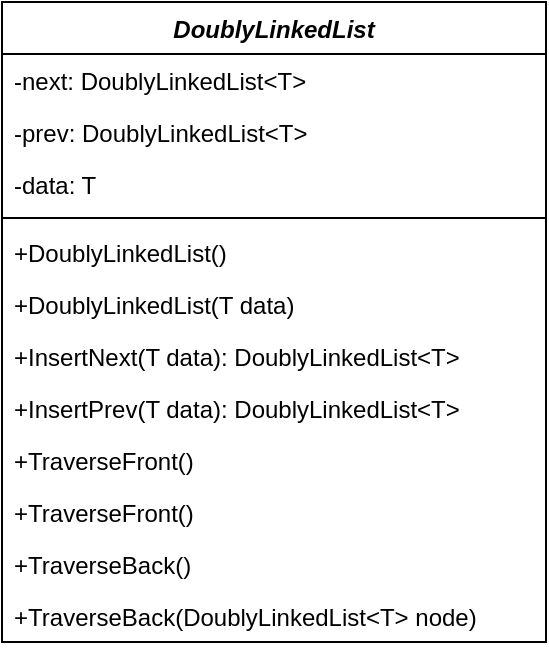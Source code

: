 <mxfile version="14.6.1" type="device" pages="5"><diagram id="C5RBs43oDa-KdzZeNtuy" name="Page-1"><mxGraphModel dx="1422" dy="794" grid="1" gridSize="10" guides="1" tooltips="1" connect="1" arrows="1" fold="1" page="1" pageScale="1" pageWidth="827" pageHeight="1169" math="0" shadow="0"><root><mxCell id="WIyWlLk6GJQsqaUBKTNV-0"/><mxCell id="WIyWlLk6GJQsqaUBKTNV-1" parent="WIyWlLk6GJQsqaUBKTNV-0"/><mxCell id="zkfFHV4jXpPFQw0GAbJ--17" value="DoublyLinkedList" style="swimlane;fontStyle=3;align=center;verticalAlign=top;childLayout=stackLayout;horizontal=1;startSize=26;horizontalStack=0;resizeParent=1;resizeLast=0;collapsible=1;marginBottom=0;rounded=0;shadow=0;strokeWidth=1;" parent="WIyWlLk6GJQsqaUBKTNV-1" vertex="1"><mxGeometry x="250" y="80" width="272" height="320" as="geometry"><mxRectangle x="550" y="140" width="160" height="26" as="alternateBounds"/></mxGeometry></mxCell><mxCell id="zkfFHV4jXpPFQw0GAbJ--18" value="-next: DoublyLinkedList&lt;T&gt;" style="text;align=left;verticalAlign=top;spacingLeft=4;spacingRight=4;overflow=hidden;rotatable=0;points=[[0,0.5],[1,0.5]];portConstraint=eastwest;" parent="zkfFHV4jXpPFQw0GAbJ--17" vertex="1"><mxGeometry y="26" width="272" height="26" as="geometry"/></mxCell><mxCell id="zkfFHV4jXpPFQw0GAbJ--19" value="-prev: DoublyLinkedList&lt;T&gt;" style="text;align=left;verticalAlign=top;spacingLeft=4;spacingRight=4;overflow=hidden;rotatable=0;points=[[0,0.5],[1,0.5]];portConstraint=eastwest;rounded=0;shadow=0;html=0;" parent="zkfFHV4jXpPFQw0GAbJ--17" vertex="1"><mxGeometry y="52" width="272" height="26" as="geometry"/></mxCell><mxCell id="Rw1fSTuKcP7OgVPDrb9R-0" value="-data: T" style="text;align=left;verticalAlign=top;spacingLeft=4;spacingRight=4;overflow=hidden;rotatable=0;points=[[0,0.5],[1,0.5]];portConstraint=eastwest;rounded=0;shadow=0;html=0;" vertex="1" parent="zkfFHV4jXpPFQw0GAbJ--17"><mxGeometry y="78" width="272" height="26" as="geometry"/></mxCell><mxCell id="zkfFHV4jXpPFQw0GAbJ--23" value="" style="line;html=1;strokeWidth=1;align=left;verticalAlign=middle;spacingTop=-1;spacingLeft=3;spacingRight=3;rotatable=0;labelPosition=right;points=[];portConstraint=eastwest;" parent="zkfFHV4jXpPFQw0GAbJ--17" vertex="1"><mxGeometry y="104" width="272" height="8" as="geometry"/></mxCell><mxCell id="zkfFHV4jXpPFQw0GAbJ--24" value="+DoublyLinkedList()" style="text;align=left;verticalAlign=top;spacingLeft=4;spacingRight=4;overflow=hidden;rotatable=0;points=[[0,0.5],[1,0.5]];portConstraint=eastwest;" parent="zkfFHV4jXpPFQw0GAbJ--17" vertex="1"><mxGeometry y="112" width="272" height="26" as="geometry"/></mxCell><mxCell id="NX4-FCO1o1dkoky6T3Iu-0" value="+DoublyLinkedList(T data)" style="text;align=left;verticalAlign=top;spacingLeft=4;spacingRight=4;overflow=hidden;rotatable=0;points=[[0,0.5],[1,0.5]];portConstraint=eastwest;" vertex="1" parent="zkfFHV4jXpPFQw0GAbJ--17"><mxGeometry y="138" width="272" height="26" as="geometry"/></mxCell><mxCell id="NX4-FCO1o1dkoky6T3Iu-1" value="+InsertNext(T data): DoublyLinkedList&lt;T&gt;" style="text;align=left;verticalAlign=top;spacingLeft=4;spacingRight=4;overflow=hidden;rotatable=0;points=[[0,0.5],[1,0.5]];portConstraint=eastwest;" vertex="1" parent="zkfFHV4jXpPFQw0GAbJ--17"><mxGeometry y="164" width="272" height="26" as="geometry"/></mxCell><mxCell id="zkfFHV4jXpPFQw0GAbJ--25" value="+InsertPrev(T data): DoublyLinkedList&lt;T&gt;" style="text;align=left;verticalAlign=top;spacingLeft=4;spacingRight=4;overflow=hidden;rotatable=0;points=[[0,0.5],[1,0.5]];portConstraint=eastwest;" parent="zkfFHV4jXpPFQw0GAbJ--17" vertex="1"><mxGeometry y="190" width="272" height="26" as="geometry"/></mxCell><mxCell id="Qy3ph3_mIS6klmLE69Em-1" value="+TraverseFront()" style="text;align=left;verticalAlign=top;spacingLeft=4;spacingRight=4;overflow=hidden;rotatable=0;points=[[0,0.5],[1,0.5]];portConstraint=eastwest;" vertex="1" parent="zkfFHV4jXpPFQw0GAbJ--17"><mxGeometry y="216" width="272" height="26" as="geometry"/></mxCell><mxCell id="Qy3ph3_mIS6klmLE69Em-3" value="+TraverseFront()" style="text;align=left;verticalAlign=top;spacingLeft=4;spacingRight=4;overflow=hidden;rotatable=0;points=[[0,0.5],[1,0.5]];portConstraint=eastwest;" vertex="1" parent="zkfFHV4jXpPFQw0GAbJ--17"><mxGeometry y="242" width="272" height="26" as="geometry"/></mxCell><mxCell id="Qy3ph3_mIS6klmLE69Em-2" value="+TraverseBack()" style="text;align=left;verticalAlign=top;spacingLeft=4;spacingRight=4;overflow=hidden;rotatable=0;points=[[0,0.5],[1,0.5]];portConstraint=eastwest;" vertex="1" parent="zkfFHV4jXpPFQw0GAbJ--17"><mxGeometry y="268" width="272" height="26" as="geometry"/></mxCell><mxCell id="Qy3ph3_mIS6klmLE69Em-4" value="+TraverseBack(DoublyLinkedList&lt;T&gt; node)" style="text;align=left;verticalAlign=top;spacingLeft=4;spacingRight=4;overflow=hidden;rotatable=0;points=[[0,0.5],[1,0.5]];portConstraint=eastwest;" vertex="1" parent="zkfFHV4jXpPFQw0GAbJ--17"><mxGeometry y="294" width="272" height="26" as="geometry"/></mxCell></root></mxGraphModel></diagram><diagram id="BpT23EzSNau0TZL2KJDR" name="Page-2"><mxGraphModel dx="1422" dy="737" grid="1" gridSize="10" guides="1" tooltips="1" connect="1" arrows="1" fold="1" page="1" pageScale="1" pageWidth="827" pageHeight="1169" math="0" shadow="0"><root><mxCell id="bysrVCFCCtJpqxH6TOij-0"/><mxCell id="bysrVCFCCtJpqxH6TOij-1" parent="bysrVCFCCtJpqxH6TOij-0"/><mxCell id="cnlj7fcKEC8suzvSYoLM-0" value="node" style="shape=table;html=1;whiteSpace=wrap;startSize=20;container=1;collapsible=0;childLayout=tableLayout;fillColor=#ffe6cc;strokeColor=#d79b00;" vertex="1" parent="bysrVCFCCtJpqxH6TOij-1"><mxGeometry x="62" y="230" width="180" height="110" as="geometry"/></mxCell><mxCell id="cnlj7fcKEC8suzvSYoLM-1" value="" style="shape=partialRectangle;html=1;whiteSpace=wrap;collapsible=0;dropTarget=0;pointerEvents=0;fillColor=none;top=0;left=0;bottom=0;right=0;points=[[0,0.5],[1,0.5]];portConstraint=eastwest;" vertex="1" parent="cnlj7fcKEC8suzvSYoLM-0"><mxGeometry y="20" width="180" height="30" as="geometry"/></mxCell><mxCell id="cnlj7fcKEC8suzvSYoLM-2" value="data" style="shape=partialRectangle;html=1;whiteSpace=wrap;connectable=0;overflow=hidden;fillColor=none;top=0;left=0;bottom=0;right=0;" vertex="1" parent="cnlj7fcKEC8suzvSYoLM-1"><mxGeometry width="50" height="30" as="geometry"/></mxCell><mxCell id="cnlj7fcKEC8suzvSYoLM-3" value="data" style="shape=partialRectangle;html=1;whiteSpace=wrap;connectable=0;overflow=hidden;fillColor=none;top=0;left=0;bottom=0;right=0;" vertex="1" parent="cnlj7fcKEC8suzvSYoLM-1"><mxGeometry x="50" width="130" height="30" as="geometry"/></mxCell><mxCell id="cnlj7fcKEC8suzvSYoLM-4" value="" style="shape=partialRectangle;html=1;whiteSpace=wrap;collapsible=0;dropTarget=0;pointerEvents=0;fillColor=none;top=0;left=0;bottom=0;right=0;points=[[0,0.5],[1,0.5]];portConstraint=eastwest;" vertex="1" parent="cnlj7fcKEC8suzvSYoLM-0"><mxGeometry y="50" width="180" height="30" as="geometry"/></mxCell><mxCell id="cnlj7fcKEC8suzvSYoLM-5" value="next" style="shape=partialRectangle;html=1;whiteSpace=wrap;connectable=0;overflow=hidden;fillColor=none;top=0;left=0;bottom=0;right=0;" vertex="1" parent="cnlj7fcKEC8suzvSYoLM-4"><mxGeometry width="50" height="30" as="geometry"/></mxCell><mxCell id="cnlj7fcKEC8suzvSYoLM-6" value="null" style="shape=partialRectangle;html=1;whiteSpace=wrap;connectable=0;overflow=hidden;fillColor=none;top=0;left=0;bottom=0;right=0;" vertex="1" parent="cnlj7fcKEC8suzvSYoLM-4"><mxGeometry x="50" width="130" height="30" as="geometry"/></mxCell><mxCell id="cnlj7fcKEC8suzvSYoLM-7" value="" style="shape=partialRectangle;html=1;whiteSpace=wrap;collapsible=0;dropTarget=0;pointerEvents=0;fillColor=none;top=0;left=0;bottom=0;right=0;points=[[0,0.5],[1,0.5]];portConstraint=eastwest;" vertex="1" parent="cnlj7fcKEC8suzvSYoLM-0"><mxGeometry y="80" width="180" height="30" as="geometry"/></mxCell><mxCell id="cnlj7fcKEC8suzvSYoLM-8" value="prev" style="shape=partialRectangle;html=1;whiteSpace=wrap;connectable=0;overflow=hidden;fillColor=none;top=0;left=0;bottom=0;right=0;" vertex="1" parent="cnlj7fcKEC8suzvSYoLM-7"><mxGeometry width="50" height="30" as="geometry"/></mxCell><mxCell id="cnlj7fcKEC8suzvSYoLM-9" value="this" style="shape=partialRectangle;html=1;whiteSpace=wrap;connectable=0;overflow=hidden;fillColor=none;top=0;left=0;bottom=0;right=0;" vertex="1" parent="cnlj7fcKEC8suzvSYoLM-7"><mxGeometry x="50" width="130" height="30" as="geometry"/></mxCell><mxCell id="cnlj7fcKEC8suzvSYoLM-10" value="this" style="shape=table;html=1;whiteSpace=wrap;startSize=20;container=1;collapsible=0;childLayout=tableLayout;" vertex="1" parent="bysrVCFCCtJpqxH6TOij-1"><mxGeometry x="62" y="40" width="180" height="110" as="geometry"/></mxCell><mxCell id="cnlj7fcKEC8suzvSYoLM-11" value="" style="shape=partialRectangle;html=1;whiteSpace=wrap;collapsible=0;dropTarget=0;pointerEvents=0;fillColor=none;top=0;left=0;bottom=0;right=0;points=[[0,0.5],[1,0.5]];portConstraint=eastwest;" vertex="1" parent="cnlj7fcKEC8suzvSYoLM-10"><mxGeometry y="20" width="180" height="30" as="geometry"/></mxCell><mxCell id="cnlj7fcKEC8suzvSYoLM-12" value="data" style="shape=partialRectangle;html=1;whiteSpace=wrap;connectable=0;overflow=hidden;fillColor=none;top=0;left=0;bottom=0;right=0;" vertex="1" parent="cnlj7fcKEC8suzvSYoLM-11"><mxGeometry width="50" height="30" as="geometry"/></mxCell><mxCell id="cnlj7fcKEC8suzvSYoLM-13" value="default" style="shape=partialRectangle;html=1;whiteSpace=wrap;connectable=0;overflow=hidden;fillColor=none;top=0;left=0;bottom=0;right=0;" vertex="1" parent="cnlj7fcKEC8suzvSYoLM-11"><mxGeometry x="50" width="130" height="30" as="geometry"/></mxCell><mxCell id="cnlj7fcKEC8suzvSYoLM-14" value="" style="shape=partialRectangle;html=1;whiteSpace=wrap;collapsible=0;dropTarget=0;pointerEvents=0;fillColor=none;top=0;left=0;bottom=0;right=0;points=[[0,0.5],[1,0.5]];portConstraint=eastwest;" vertex="1" parent="cnlj7fcKEC8suzvSYoLM-10"><mxGeometry y="50" width="180" height="30" as="geometry"/></mxCell><mxCell id="cnlj7fcKEC8suzvSYoLM-15" value="next" style="shape=partialRectangle;html=1;whiteSpace=wrap;connectable=0;overflow=hidden;fillColor=none;top=0;left=0;bottom=0;right=0;" vertex="1" parent="cnlj7fcKEC8suzvSYoLM-14"><mxGeometry width="50" height="30" as="geometry"/></mxCell><mxCell id="cnlj7fcKEC8suzvSYoLM-16" value="node" style="shape=partialRectangle;html=1;whiteSpace=wrap;connectable=0;overflow=hidden;fillColor=none;top=0;left=0;bottom=0;right=0;" vertex="1" parent="cnlj7fcKEC8suzvSYoLM-14"><mxGeometry x="50" width="130" height="30" as="geometry"/></mxCell><mxCell id="cnlj7fcKEC8suzvSYoLM-17" value="" style="shape=partialRectangle;html=1;whiteSpace=wrap;collapsible=0;dropTarget=0;pointerEvents=0;fillColor=none;top=0;left=0;bottom=0;right=0;points=[[0,0.5],[1,0.5]];portConstraint=eastwest;" vertex="1" parent="cnlj7fcKEC8suzvSYoLM-10"><mxGeometry y="80" width="180" height="30" as="geometry"/></mxCell><mxCell id="cnlj7fcKEC8suzvSYoLM-18" value="prev" style="shape=partialRectangle;html=1;whiteSpace=wrap;connectable=0;overflow=hidden;fillColor=none;top=0;left=0;bottom=0;right=0;" vertex="1" parent="cnlj7fcKEC8suzvSYoLM-17"><mxGeometry width="50" height="30" as="geometry"/></mxCell><mxCell id="cnlj7fcKEC8suzvSYoLM-19" value="null" style="shape=partialRectangle;html=1;whiteSpace=wrap;connectable=0;overflow=hidden;fillColor=none;top=0;left=0;bottom=0;right=0;" vertex="1" parent="cnlj7fcKEC8suzvSYoLM-17"><mxGeometry x="50" width="130" height="30" as="geometry"/></mxCell><mxCell id="cnlj7fcKEC8suzvSYoLM-31" style="edgeStyle=orthogonalEdgeStyle;rounded=0;orthogonalLoop=1;jettySize=auto;html=1;entryX=1;entryY=0.073;entryDx=0;entryDy=0;entryPerimeter=0;" edge="1" parent="bysrVCFCCtJpqxH6TOij-1" source="cnlj7fcKEC8suzvSYoLM-7" target="cnlj7fcKEC8suzvSYoLM-10"><mxGeometry relative="1" as="geometry"><Array as="points"><mxPoint x="262" y="325"/><mxPoint x="262" y="48"/></Array></mxGeometry></mxCell><mxCell id="cnlj7fcKEC8suzvSYoLM-32" style="edgeStyle=orthogonalEdgeStyle;rounded=0;orthogonalLoop=1;jettySize=auto;html=1;entryX=0;entryY=0;entryDx=0;entryDy=0;" edge="1" parent="bysrVCFCCtJpqxH6TOij-1" source="cnlj7fcKEC8suzvSYoLM-14" target="cnlj7fcKEC8suzvSYoLM-0"><mxGeometry relative="1" as="geometry"><Array as="points"><mxPoint x="42" y="105"/><mxPoint x="42" y="230"/></Array></mxGeometry></mxCell><mxCell id="cnlj7fcKEC8suzvSYoLM-33" value="&lt;font style=&quot;font-size: 18px&quot;&gt;IF this.next is null&lt;/font&gt;" style="text;html=1;strokeColor=none;fillColor=none;align=center;verticalAlign=middle;whiteSpace=wrap;rounded=0;fontStyle=1" vertex="1" parent="bysrVCFCCtJpqxH6TOij-1"><mxGeometry x="67" y="10" width="170" height="20" as="geometry"/></mxCell><mxCell id="cnlj7fcKEC8suzvSYoLM-34" value="temp" style="shape=table;html=1;whiteSpace=wrap;startSize=20;container=1;collapsible=0;childLayout=tableLayout;" vertex="1" parent="bysrVCFCCtJpqxH6TOij-1"><mxGeometry x="420" y="360" width="180" height="110" as="geometry"/></mxCell><mxCell id="cnlj7fcKEC8suzvSYoLM-35" value="" style="shape=partialRectangle;html=1;whiteSpace=wrap;collapsible=0;dropTarget=0;pointerEvents=0;fillColor=none;top=0;left=0;bottom=0;right=0;points=[[0,0.5],[1,0.5]];portConstraint=eastwest;" vertex="1" parent="cnlj7fcKEC8suzvSYoLM-34"><mxGeometry y="20" width="180" height="30" as="geometry"/></mxCell><mxCell id="cnlj7fcKEC8suzvSYoLM-36" value="data" style="shape=partialRectangle;html=1;whiteSpace=wrap;connectable=0;overflow=hidden;fillColor=none;top=0;left=0;bottom=0;right=0;" vertex="1" parent="cnlj7fcKEC8suzvSYoLM-35"><mxGeometry width="50" height="30" as="geometry"/></mxCell><mxCell id="cnlj7fcKEC8suzvSYoLM-37" value="default" style="shape=partialRectangle;html=1;whiteSpace=wrap;connectable=0;overflow=hidden;fillColor=none;top=0;left=0;bottom=0;right=0;" vertex="1" parent="cnlj7fcKEC8suzvSYoLM-35"><mxGeometry x="50" width="130" height="30" as="geometry"/></mxCell><mxCell id="cnlj7fcKEC8suzvSYoLM-38" value="" style="shape=partialRectangle;html=1;whiteSpace=wrap;collapsible=0;dropTarget=0;pointerEvents=0;fillColor=none;top=0;left=0;bottom=0;right=0;points=[[0,0.5],[1,0.5]];portConstraint=eastwest;" vertex="1" parent="cnlj7fcKEC8suzvSYoLM-34"><mxGeometry y="50" width="180" height="30" as="geometry"/></mxCell><mxCell id="cnlj7fcKEC8suzvSYoLM-39" value="next" style="shape=partialRectangle;html=1;whiteSpace=wrap;connectable=0;overflow=hidden;fillColor=none;top=0;left=0;bottom=0;right=0;" vertex="1" parent="cnlj7fcKEC8suzvSYoLM-38"><mxGeometry width="50" height="30" as="geometry"/></mxCell><mxCell id="cnlj7fcKEC8suzvSYoLM-40" value="null" style="shape=partialRectangle;html=1;whiteSpace=wrap;connectable=0;overflow=hidden;fillColor=none;top=0;left=0;bottom=0;right=0;" vertex="1" parent="cnlj7fcKEC8suzvSYoLM-38"><mxGeometry x="50" width="130" height="30" as="geometry"/></mxCell><mxCell id="cnlj7fcKEC8suzvSYoLM-41" value="" style="shape=partialRectangle;html=1;whiteSpace=wrap;collapsible=0;dropTarget=0;pointerEvents=0;fillColor=none;top=0;left=0;bottom=0;right=0;points=[[0,0.5],[1,0.5]];portConstraint=eastwest;" vertex="1" parent="cnlj7fcKEC8suzvSYoLM-34"><mxGeometry y="80" width="180" height="30" as="geometry"/></mxCell><mxCell id="cnlj7fcKEC8suzvSYoLM-42" value="prev" style="shape=partialRectangle;html=1;whiteSpace=wrap;connectable=0;overflow=hidden;fillColor=none;top=0;left=0;bottom=0;right=0;" vertex="1" parent="cnlj7fcKEC8suzvSYoLM-41"><mxGeometry width="50" height="30" as="geometry"/></mxCell><mxCell id="cnlj7fcKEC8suzvSYoLM-43" value="node" style="shape=partialRectangle;html=1;whiteSpace=wrap;connectable=0;overflow=hidden;fillColor=none;top=0;left=0;bottom=0;right=0;" vertex="1" parent="cnlj7fcKEC8suzvSYoLM-41"><mxGeometry x="50" width="130" height="30" as="geometry"/></mxCell><mxCell id="cnlj7fcKEC8suzvSYoLM-75" style="edgeStyle=orthogonalEdgeStyle;rounded=0;orthogonalLoop=1;jettySize=auto;html=1;entryX=0;entryY=0;entryDx=0;entryDy=0;" edge="1" parent="bysrVCFCCtJpqxH6TOij-1" source="cnlj7fcKEC8suzvSYoLM-45" target="cnlj7fcKEC8suzvSYoLM-60"><mxGeometry relative="1" as="geometry"><Array as="points"><mxPoint x="400" y="110"/><mxPoint x="400" y="200"/></Array></mxGeometry></mxCell><mxCell id="cnlj7fcKEC8suzvSYoLM-45" value="this" style="shape=table;html=1;whiteSpace=wrap;startSize=20;container=1;collapsible=0;childLayout=tableLayout;" vertex="1" parent="bysrVCFCCtJpqxH6TOij-1"><mxGeometry x="420" y="40" width="180" height="110" as="geometry"/></mxCell><mxCell id="cnlj7fcKEC8suzvSYoLM-46" value="" style="shape=partialRectangle;html=1;whiteSpace=wrap;collapsible=0;dropTarget=0;pointerEvents=0;fillColor=none;top=0;left=0;bottom=0;right=0;points=[[0,0.5],[1,0.5]];portConstraint=eastwest;" vertex="1" parent="cnlj7fcKEC8suzvSYoLM-45"><mxGeometry y="20" width="180" height="30" as="geometry"/></mxCell><mxCell id="cnlj7fcKEC8suzvSYoLM-47" value="data" style="shape=partialRectangle;html=1;whiteSpace=wrap;connectable=0;overflow=hidden;fillColor=none;top=0;left=0;bottom=0;right=0;" vertex="1" parent="cnlj7fcKEC8suzvSYoLM-46"><mxGeometry width="50" height="30" as="geometry"/></mxCell><mxCell id="cnlj7fcKEC8suzvSYoLM-48" value="default" style="shape=partialRectangle;html=1;whiteSpace=wrap;connectable=0;overflow=hidden;fillColor=none;top=0;left=0;bottom=0;right=0;" vertex="1" parent="cnlj7fcKEC8suzvSYoLM-46"><mxGeometry x="50" width="130" height="30" as="geometry"/></mxCell><mxCell id="cnlj7fcKEC8suzvSYoLM-49" value="" style="shape=partialRectangle;html=1;whiteSpace=wrap;collapsible=0;dropTarget=0;pointerEvents=0;fillColor=none;top=0;left=0;bottom=0;right=0;points=[[0,0.5],[1,0.5]];portConstraint=eastwest;" vertex="1" parent="cnlj7fcKEC8suzvSYoLM-45"><mxGeometry y="50" width="180" height="30" as="geometry"/></mxCell><mxCell id="cnlj7fcKEC8suzvSYoLM-50" value="next" style="shape=partialRectangle;html=1;whiteSpace=wrap;connectable=0;overflow=hidden;fillColor=none;top=0;left=0;bottom=0;right=0;" vertex="1" parent="cnlj7fcKEC8suzvSYoLM-49"><mxGeometry width="50" height="30" as="geometry"/></mxCell><mxCell id="cnlj7fcKEC8suzvSYoLM-51" value="node" style="shape=partialRectangle;html=1;whiteSpace=wrap;connectable=0;overflow=hidden;fillColor=none;top=0;left=0;bottom=0;right=0;" vertex="1" parent="cnlj7fcKEC8suzvSYoLM-49"><mxGeometry x="50" width="130" height="30" as="geometry"/></mxCell><mxCell id="cnlj7fcKEC8suzvSYoLM-52" value="" style="shape=partialRectangle;html=1;whiteSpace=wrap;collapsible=0;dropTarget=0;pointerEvents=0;fillColor=none;top=0;left=0;bottom=0;right=0;points=[[0,0.5],[1,0.5]];portConstraint=eastwest;" vertex="1" parent="cnlj7fcKEC8suzvSYoLM-45"><mxGeometry y="80" width="180" height="30" as="geometry"/></mxCell><mxCell id="cnlj7fcKEC8suzvSYoLM-53" value="prev" style="shape=partialRectangle;html=1;whiteSpace=wrap;connectable=0;overflow=hidden;fillColor=none;top=0;left=0;bottom=0;right=0;" vertex="1" parent="cnlj7fcKEC8suzvSYoLM-52"><mxGeometry width="50" height="30" as="geometry"/></mxCell><mxCell id="cnlj7fcKEC8suzvSYoLM-54" value="null" style="shape=partialRectangle;html=1;whiteSpace=wrap;connectable=0;overflow=hidden;fillColor=none;top=0;left=0;bottom=0;right=0;" vertex="1" parent="cnlj7fcKEC8suzvSYoLM-52"><mxGeometry x="50" width="130" height="30" as="geometry"/></mxCell><mxCell id="cnlj7fcKEC8suzvSYoLM-59" value="&lt;font style=&quot;font-size: 18px&quot;&gt;Else&lt;/font&gt;" style="text;html=1;strokeColor=none;fillColor=none;align=center;verticalAlign=middle;whiteSpace=wrap;rounded=0;fontStyle=1" vertex="1" parent="bysrVCFCCtJpqxH6TOij-1"><mxGeometry x="425" y="10" width="170" height="20" as="geometry"/></mxCell><mxCell id="cnlj7fcKEC8suzvSYoLM-60" value="node" style="shape=table;html=1;whiteSpace=wrap;startSize=20;container=1;collapsible=0;childLayout=tableLayout;labelBackgroundColor=#ffffff;fillColor=#ffe6cc;strokeColor=#d79b00;" vertex="1" parent="bysrVCFCCtJpqxH6TOij-1"><mxGeometry x="420" y="200" width="180" height="110" as="geometry"/></mxCell><mxCell id="cnlj7fcKEC8suzvSYoLM-61" value="" style="shape=partialRectangle;html=1;whiteSpace=wrap;collapsible=0;dropTarget=0;pointerEvents=0;fillColor=none;top=0;left=0;bottom=0;right=0;points=[[0,0.5],[1,0.5]];portConstraint=eastwest;" vertex="1" parent="cnlj7fcKEC8suzvSYoLM-60"><mxGeometry y="20" width="180" height="30" as="geometry"/></mxCell><mxCell id="cnlj7fcKEC8suzvSYoLM-62" value="data" style="shape=partialRectangle;html=1;whiteSpace=wrap;connectable=0;overflow=hidden;fillColor=none;top=0;left=0;bottom=0;right=0;" vertex="1" parent="cnlj7fcKEC8suzvSYoLM-61"><mxGeometry width="50" height="30" as="geometry"/></mxCell><mxCell id="cnlj7fcKEC8suzvSYoLM-63" value="data" style="shape=partialRectangle;html=1;whiteSpace=wrap;connectable=0;overflow=hidden;fillColor=none;top=0;left=0;bottom=0;right=0;" vertex="1" parent="cnlj7fcKEC8suzvSYoLM-61"><mxGeometry x="50" width="130" height="30" as="geometry"/></mxCell><mxCell id="cnlj7fcKEC8suzvSYoLM-64" value="" style="shape=partialRectangle;html=1;whiteSpace=wrap;collapsible=0;dropTarget=0;pointerEvents=0;fillColor=none;top=0;left=0;bottom=0;right=0;points=[[0,0.5],[1,0.5]];portConstraint=eastwest;" vertex="1" parent="cnlj7fcKEC8suzvSYoLM-60"><mxGeometry y="50" width="180" height="30" as="geometry"/></mxCell><mxCell id="cnlj7fcKEC8suzvSYoLM-65" value="next" style="shape=partialRectangle;html=1;whiteSpace=wrap;connectable=0;overflow=hidden;fillColor=none;top=0;left=0;bottom=0;right=0;" vertex="1" parent="cnlj7fcKEC8suzvSYoLM-64"><mxGeometry width="50" height="30" as="geometry"/></mxCell><mxCell id="cnlj7fcKEC8suzvSYoLM-66" value="temp" style="shape=partialRectangle;html=1;whiteSpace=wrap;connectable=0;overflow=hidden;fillColor=none;top=0;left=0;bottom=0;right=0;" vertex="1" parent="cnlj7fcKEC8suzvSYoLM-64"><mxGeometry x="50" width="130" height="30" as="geometry"/></mxCell><mxCell id="cnlj7fcKEC8suzvSYoLM-67" value="" style="shape=partialRectangle;html=1;whiteSpace=wrap;collapsible=0;dropTarget=0;pointerEvents=0;fillColor=none;top=0;left=0;bottom=0;right=0;points=[[0,0.5],[1,0.5]];portConstraint=eastwest;" vertex="1" parent="cnlj7fcKEC8suzvSYoLM-60"><mxGeometry y="80" width="180" height="30" as="geometry"/></mxCell><mxCell id="cnlj7fcKEC8suzvSYoLM-68" value="prev" style="shape=partialRectangle;html=1;whiteSpace=wrap;connectable=0;overflow=hidden;fillColor=none;top=0;left=0;bottom=0;right=0;" vertex="1" parent="cnlj7fcKEC8suzvSYoLM-67"><mxGeometry width="50" height="30" as="geometry"/></mxCell><mxCell id="cnlj7fcKEC8suzvSYoLM-69" value="this" style="shape=partialRectangle;html=1;whiteSpace=wrap;connectable=0;overflow=hidden;fillColor=none;top=0;left=0;bottom=0;right=0;" vertex="1" parent="cnlj7fcKEC8suzvSYoLM-67"><mxGeometry x="50" width="130" height="30" as="geometry"/></mxCell><mxCell id="cnlj7fcKEC8suzvSYoLM-71" value="&lt;font style=&quot;font-weight: normal&quot; size=&quot;1&quot;&gt;&lt;i style=&quot;font-size: 14px&quot;&gt;Insert in the middle&lt;/i&gt;&lt;/font&gt;" style="text;html=1;strokeColor=none;fillColor=none;align=center;verticalAlign=middle;whiteSpace=wrap;rounded=0;fontStyle=1" vertex="1" parent="bysrVCFCCtJpqxH6TOij-1"><mxGeometry x="425" y="180" width="170" height="20" as="geometry"/></mxCell><mxCell id="cnlj7fcKEC8suzvSYoLM-72" style="edgeStyle=orthogonalEdgeStyle;rounded=0;orthogonalLoop=1;jettySize=auto;html=1;entryX=1;entryY=0;entryDx=0;entryDy=0;" edge="1" parent="bysrVCFCCtJpqxH6TOij-1" source="cnlj7fcKEC8suzvSYoLM-67" target="cnlj7fcKEC8suzvSYoLM-45"><mxGeometry relative="1" as="geometry"><Array as="points"><mxPoint x="620" y="295"/><mxPoint x="620" y="40"/></Array></mxGeometry></mxCell><mxCell id="cnlj7fcKEC8suzvSYoLM-79" style="edgeStyle=orthogonalEdgeStyle;rounded=0;orthogonalLoop=1;jettySize=auto;html=1;entryX=0;entryY=0;entryDx=0;entryDy=0;" edge="1" parent="bysrVCFCCtJpqxH6TOij-1" source="cnlj7fcKEC8suzvSYoLM-64" target="cnlj7fcKEC8suzvSYoLM-34"><mxGeometry relative="1" as="geometry"><Array as="points"><mxPoint x="400" y="265"/><mxPoint x="400" y="360"/></Array></mxGeometry></mxCell><mxCell id="cnlj7fcKEC8suzvSYoLM-80" style="edgeStyle=orthogonalEdgeStyle;rounded=0;orthogonalLoop=1;jettySize=auto;html=1;entryX=1;entryY=0;entryDx=0;entryDy=0;" edge="1" parent="bysrVCFCCtJpqxH6TOij-1" source="cnlj7fcKEC8suzvSYoLM-41" target="cnlj7fcKEC8suzvSYoLM-60"><mxGeometry relative="1" as="geometry"><Array as="points"><mxPoint x="640" y="455"/><mxPoint x="640" y="200"/></Array></mxGeometry></mxCell><mxCell id="ubPdNJ_iSAThzfK29-36-0" value="&lt;font style=&quot;font-weight: normal&quot; size=&quot;1&quot;&gt;&lt;i style=&quot;font-size: 14px&quot;&gt;Insert after&lt;/i&gt;&lt;/font&gt;" style="text;html=1;strokeColor=none;fillColor=none;align=center;verticalAlign=middle;whiteSpace=wrap;rounded=0;fontStyle=1" vertex="1" parent="bysrVCFCCtJpqxH6TOij-1"><mxGeometry x="67" y="210" width="170" height="20" as="geometry"/></mxCell></root></mxGraphModel></diagram><diagram id="UKyb81KhLdAILBnLMS9B" name="Page-3"><mxGraphModel dx="1422" dy="737" grid="1" gridSize="10" guides="1" tooltips="1" connect="1" arrows="1" fold="1" page="1" pageScale="1" pageWidth="827" pageHeight="1169" math="0" shadow="0"><root><mxCell id="HWMPbEQnIpqyUtfmem3J-0"/><mxCell id="HWMPbEQnIpqyUtfmem3J-1" parent="HWMPbEQnIpqyUtfmem3J-0"/><mxCell id="_s4BDqijk074rSCtWpqY-0" value="node" style="shape=table;html=1;whiteSpace=wrap;startSize=20;container=1;collapsible=0;childLayout=tableLayout;fillColor=#ffe6cc;strokeColor=#d79b00;" vertex="1" parent="HWMPbEQnIpqyUtfmem3J-1"><mxGeometry x="62" y="60" width="180" height="110" as="geometry"/></mxCell><mxCell id="_s4BDqijk074rSCtWpqY-1" value="" style="shape=partialRectangle;html=1;whiteSpace=wrap;collapsible=0;dropTarget=0;pointerEvents=0;fillColor=none;top=0;left=0;bottom=0;right=0;points=[[0,0.5],[1,0.5]];portConstraint=eastwest;" vertex="1" parent="_s4BDqijk074rSCtWpqY-0"><mxGeometry y="20" width="180" height="30" as="geometry"/></mxCell><mxCell id="_s4BDqijk074rSCtWpqY-2" value="data" style="shape=partialRectangle;html=1;whiteSpace=wrap;connectable=0;overflow=hidden;fillColor=none;top=0;left=0;bottom=0;right=0;" vertex="1" parent="_s4BDqijk074rSCtWpqY-1"><mxGeometry width="50" height="30" as="geometry"/></mxCell><mxCell id="_s4BDqijk074rSCtWpqY-3" value="data" style="shape=partialRectangle;html=1;whiteSpace=wrap;connectable=0;overflow=hidden;fillColor=none;top=0;left=0;bottom=0;right=0;" vertex="1" parent="_s4BDqijk074rSCtWpqY-1"><mxGeometry x="50" width="130" height="30" as="geometry"/></mxCell><mxCell id="_s4BDqijk074rSCtWpqY-4" value="" style="shape=partialRectangle;html=1;whiteSpace=wrap;collapsible=0;dropTarget=0;pointerEvents=0;fillColor=none;top=0;left=0;bottom=0;right=0;points=[[0,0.5],[1,0.5]];portConstraint=eastwest;" vertex="1" parent="_s4BDqijk074rSCtWpqY-0"><mxGeometry y="50" width="180" height="30" as="geometry"/></mxCell><mxCell id="_s4BDqijk074rSCtWpqY-5" value="next" style="shape=partialRectangle;html=1;whiteSpace=wrap;connectable=0;overflow=hidden;fillColor=none;top=0;left=0;bottom=0;right=0;" vertex="1" parent="_s4BDqijk074rSCtWpqY-4"><mxGeometry width="50" height="30" as="geometry"/></mxCell><mxCell id="_s4BDqijk074rSCtWpqY-6" value="this" style="shape=partialRectangle;html=1;whiteSpace=wrap;connectable=0;overflow=hidden;fillColor=none;top=0;left=0;bottom=0;right=0;" vertex="1" parent="_s4BDqijk074rSCtWpqY-4"><mxGeometry x="50" width="130" height="30" as="geometry"/></mxCell><mxCell id="_s4BDqijk074rSCtWpqY-7" value="" style="shape=partialRectangle;html=1;whiteSpace=wrap;collapsible=0;dropTarget=0;pointerEvents=0;fillColor=none;top=0;left=0;bottom=0;right=0;points=[[0,0.5],[1,0.5]];portConstraint=eastwest;" vertex="1" parent="_s4BDqijk074rSCtWpqY-0"><mxGeometry y="80" width="180" height="30" as="geometry"/></mxCell><mxCell id="_s4BDqijk074rSCtWpqY-8" value="prev" style="shape=partialRectangle;html=1;whiteSpace=wrap;connectable=0;overflow=hidden;fillColor=none;top=0;left=0;bottom=0;right=0;" vertex="1" parent="_s4BDqijk074rSCtWpqY-7"><mxGeometry width="50" height="30" as="geometry"/></mxCell><mxCell id="_s4BDqijk074rSCtWpqY-9" value="null" style="shape=partialRectangle;html=1;whiteSpace=wrap;connectable=0;overflow=hidden;fillColor=none;top=0;left=0;bottom=0;right=0;" vertex="1" parent="_s4BDqijk074rSCtWpqY-7"><mxGeometry x="50" width="130" height="30" as="geometry"/></mxCell><mxCell id="_s4BDqijk074rSCtWpqY-25" value="&lt;font style=&quot;font-size: 18px&quot;&gt;IF this.prev is null&lt;/font&gt;" style="text;html=1;strokeColor=none;fillColor=none;align=center;verticalAlign=middle;whiteSpace=wrap;rounded=0;fontStyle=1" vertex="1" parent="HWMPbEQnIpqyUtfmem3J-1"><mxGeometry x="67" y="10" width="170" height="20" as="geometry"/></mxCell><mxCell id="kqhSo3dicOoOt5HP_Njp-0" value="this" style="shape=table;html=1;whiteSpace=wrap;startSize=20;container=1;collapsible=0;childLayout=tableLayout;" vertex="1" parent="HWMPbEQnIpqyUtfmem3J-1"><mxGeometry x="62" y="220" width="180" height="110" as="geometry"/></mxCell><mxCell id="kqhSo3dicOoOt5HP_Njp-1" value="" style="shape=partialRectangle;html=1;whiteSpace=wrap;collapsible=0;dropTarget=0;pointerEvents=0;fillColor=none;top=0;left=0;bottom=0;right=0;points=[[0,0.5],[1,0.5]];portConstraint=eastwest;" vertex="1" parent="kqhSo3dicOoOt5HP_Njp-0"><mxGeometry y="20" width="180" height="30" as="geometry"/></mxCell><mxCell id="kqhSo3dicOoOt5HP_Njp-2" value="data" style="shape=partialRectangle;html=1;whiteSpace=wrap;connectable=0;overflow=hidden;fillColor=none;top=0;left=0;bottom=0;right=0;" vertex="1" parent="kqhSo3dicOoOt5HP_Njp-1"><mxGeometry width="50" height="30" as="geometry"/></mxCell><mxCell id="kqhSo3dicOoOt5HP_Njp-3" value="default" style="shape=partialRectangle;html=1;whiteSpace=wrap;connectable=0;overflow=hidden;fillColor=none;top=0;left=0;bottom=0;right=0;" vertex="1" parent="kqhSo3dicOoOt5HP_Njp-1"><mxGeometry x="50" width="130" height="30" as="geometry"/></mxCell><mxCell id="kqhSo3dicOoOt5HP_Njp-4" value="" style="shape=partialRectangle;html=1;whiteSpace=wrap;collapsible=0;dropTarget=0;pointerEvents=0;fillColor=none;top=0;left=0;bottom=0;right=0;points=[[0,0.5],[1,0.5]];portConstraint=eastwest;" vertex="1" parent="kqhSo3dicOoOt5HP_Njp-0"><mxGeometry y="50" width="180" height="30" as="geometry"/></mxCell><mxCell id="kqhSo3dicOoOt5HP_Njp-5" value="next" style="shape=partialRectangle;html=1;whiteSpace=wrap;connectable=0;overflow=hidden;fillColor=none;top=0;left=0;bottom=0;right=0;" vertex="1" parent="kqhSo3dicOoOt5HP_Njp-4"><mxGeometry width="50" height="30" as="geometry"/></mxCell><mxCell id="kqhSo3dicOoOt5HP_Njp-6" value="null" style="shape=partialRectangle;html=1;whiteSpace=wrap;connectable=0;overflow=hidden;fillColor=none;top=0;left=0;bottom=0;right=0;" vertex="1" parent="kqhSo3dicOoOt5HP_Njp-4"><mxGeometry x="50" width="130" height="30" as="geometry"/></mxCell><mxCell id="kqhSo3dicOoOt5HP_Njp-7" value="" style="shape=partialRectangle;html=1;whiteSpace=wrap;collapsible=0;dropTarget=0;pointerEvents=0;fillColor=none;top=0;left=0;bottom=0;right=0;points=[[0,0.5],[1,0.5]];portConstraint=eastwest;" vertex="1" parent="kqhSo3dicOoOt5HP_Njp-0"><mxGeometry y="80" width="180" height="30" as="geometry"/></mxCell><mxCell id="kqhSo3dicOoOt5HP_Njp-8" value="prev" style="shape=partialRectangle;html=1;whiteSpace=wrap;connectable=0;overflow=hidden;fillColor=none;top=0;left=0;bottom=0;right=0;" vertex="1" parent="kqhSo3dicOoOt5HP_Njp-7"><mxGeometry width="50" height="30" as="geometry"/></mxCell><mxCell id="kqhSo3dicOoOt5HP_Njp-9" value="node" style="shape=partialRectangle;html=1;whiteSpace=wrap;connectable=0;overflow=hidden;fillColor=none;top=0;left=0;bottom=0;right=0;" vertex="1" parent="kqhSo3dicOoOt5HP_Njp-7"><mxGeometry x="50" width="130" height="30" as="geometry"/></mxCell><mxCell id="YkGk0cOwFoOxLzaKzgg5-0" value="&lt;font style=&quot;font-weight: normal&quot; size=&quot;1&quot;&gt;&lt;i style=&quot;font-size: 14px&quot;&gt;Insert before&lt;/i&gt;&lt;/font&gt;" style="text;html=1;strokeColor=none;fillColor=none;align=center;verticalAlign=middle;whiteSpace=wrap;rounded=0;fontStyle=1" vertex="1" parent="HWMPbEQnIpqyUtfmem3J-1"><mxGeometry x="67" y="40" width="170" height="20" as="geometry"/></mxCell><mxCell id="YkGk0cOwFoOxLzaKzgg5-1" style="edgeStyle=orthogonalEdgeStyle;rounded=0;orthogonalLoop=1;jettySize=auto;html=1;" edge="1" parent="HWMPbEQnIpqyUtfmem3J-1" source="_s4BDqijk074rSCtWpqY-4"><mxGeometry relative="1" as="geometry"><mxPoint x="62" y="220" as="targetPoint"/><Array as="points"><mxPoint x="42" y="125"/><mxPoint x="42" y="220"/></Array></mxGeometry></mxCell><mxCell id="tsFBhaoCaqgsKRA_EBEK-0" style="edgeStyle=orthogonalEdgeStyle;rounded=0;orthogonalLoop=1;jettySize=auto;html=1;entryX=1;entryY=0;entryDx=0;entryDy=0;" edge="1" parent="HWMPbEQnIpqyUtfmem3J-1" source="kqhSo3dicOoOt5HP_Njp-7" target="_s4BDqijk074rSCtWpqY-0"><mxGeometry relative="1" as="geometry"><Array as="points"><mxPoint x="262" y="315"/><mxPoint x="262" y="60"/></Array></mxGeometry></mxCell><mxCell id="JY2qBz0v4oM53hrhFN4t-0" value="&lt;font style=&quot;font-size: 18px&quot;&gt;Else&lt;/font&gt;" style="text;html=1;strokeColor=none;fillColor=none;align=center;verticalAlign=middle;whiteSpace=wrap;rounded=0;fontStyle=1" vertex="1" parent="HWMPbEQnIpqyUtfmem3J-1"><mxGeometry x="414" y="10" width="170" height="20" as="geometry"/></mxCell><mxCell id="LpcxJn2iC-Uehc7HtYqf-3" style="edgeStyle=orthogonalEdgeStyle;rounded=0;orthogonalLoop=1;jettySize=auto;html=1;entryX=-0.017;entryY=0.064;entryDx=0;entryDy=0;entryPerimeter=0;" edge="1" parent="HWMPbEQnIpqyUtfmem3J-1" source="d0hG0xouwuQLaxBjdeMc-0" target="d0hG0xouwuQLaxBjdeMc-23"><mxGeometry relative="1" as="geometry"><Array as="points"><mxPoint x="390" y="95"/><mxPoint x="390" y="197"/></Array></mxGeometry></mxCell><mxCell id="d0hG0xouwuQLaxBjdeMc-0" value="temp" style="shape=table;html=1;whiteSpace=wrap;startSize=20;container=1;collapsible=0;childLayout=tableLayout;" vertex="1" parent="HWMPbEQnIpqyUtfmem3J-1"><mxGeometry x="409" y="40" width="180" height="110" as="geometry"/></mxCell><mxCell id="d0hG0xouwuQLaxBjdeMc-1" value="" style="shape=partialRectangle;html=1;whiteSpace=wrap;collapsible=0;dropTarget=0;pointerEvents=0;fillColor=none;top=0;left=0;bottom=0;right=0;points=[[0,0.5],[1,0.5]];portConstraint=eastwest;" vertex="1" parent="d0hG0xouwuQLaxBjdeMc-0"><mxGeometry y="20" width="180" height="30" as="geometry"/></mxCell><mxCell id="d0hG0xouwuQLaxBjdeMc-2" value="data" style="shape=partialRectangle;html=1;whiteSpace=wrap;connectable=0;overflow=hidden;fillColor=none;top=0;left=0;bottom=0;right=0;" vertex="1" parent="d0hG0xouwuQLaxBjdeMc-1"><mxGeometry width="50" height="30" as="geometry"/></mxCell><mxCell id="d0hG0xouwuQLaxBjdeMc-3" value="default" style="shape=partialRectangle;html=1;whiteSpace=wrap;connectable=0;overflow=hidden;fillColor=none;top=0;left=0;bottom=0;right=0;" vertex="1" parent="d0hG0xouwuQLaxBjdeMc-1"><mxGeometry x="50" width="130" height="30" as="geometry"/></mxCell><mxCell id="d0hG0xouwuQLaxBjdeMc-4" value="" style="shape=partialRectangle;html=1;whiteSpace=wrap;collapsible=0;dropTarget=0;pointerEvents=0;fillColor=none;top=0;left=0;bottom=0;right=0;points=[[0,0.5],[1,0.5]];portConstraint=eastwest;" vertex="1" parent="d0hG0xouwuQLaxBjdeMc-0"><mxGeometry y="50" width="180" height="30" as="geometry"/></mxCell><mxCell id="d0hG0xouwuQLaxBjdeMc-5" value="next" style="shape=partialRectangle;html=1;whiteSpace=wrap;connectable=0;overflow=hidden;fillColor=none;top=0;left=0;bottom=0;right=0;" vertex="1" parent="d0hG0xouwuQLaxBjdeMc-4"><mxGeometry width="50" height="30" as="geometry"/></mxCell><mxCell id="d0hG0xouwuQLaxBjdeMc-6" value="node" style="shape=partialRectangle;html=1;whiteSpace=wrap;connectable=0;overflow=hidden;fillColor=none;top=0;left=0;bottom=0;right=0;" vertex="1" parent="d0hG0xouwuQLaxBjdeMc-4"><mxGeometry x="50" width="130" height="30" as="geometry"/></mxCell><mxCell id="d0hG0xouwuQLaxBjdeMc-7" value="" style="shape=partialRectangle;html=1;whiteSpace=wrap;collapsible=0;dropTarget=0;pointerEvents=0;fillColor=none;top=0;left=0;bottom=0;right=0;points=[[0,0.5],[1,0.5]];portConstraint=eastwest;" vertex="1" parent="d0hG0xouwuQLaxBjdeMc-0"><mxGeometry y="80" width="180" height="30" as="geometry"/></mxCell><mxCell id="d0hG0xouwuQLaxBjdeMc-8" value="prev" style="shape=partialRectangle;html=1;whiteSpace=wrap;connectable=0;overflow=hidden;fillColor=none;top=0;left=0;bottom=0;right=0;" vertex="1" parent="d0hG0xouwuQLaxBjdeMc-7"><mxGeometry width="50" height="30" as="geometry"/></mxCell><mxCell id="d0hG0xouwuQLaxBjdeMc-9" value="null" style="shape=partialRectangle;html=1;whiteSpace=wrap;connectable=0;overflow=hidden;fillColor=none;top=0;left=0;bottom=0;right=0;" vertex="1" parent="d0hG0xouwuQLaxBjdeMc-7"><mxGeometry x="50" width="130" height="30" as="geometry"/></mxCell><mxCell id="d0hG0xouwuQLaxBjdeMc-10" value="this" style="shape=table;html=1;whiteSpace=wrap;startSize=20;container=1;collapsible=0;childLayout=tableLayout;" vertex="1" parent="HWMPbEQnIpqyUtfmem3J-1"><mxGeometry x="409" y="350" width="180" height="110" as="geometry"/></mxCell><mxCell id="d0hG0xouwuQLaxBjdeMc-11" value="" style="shape=partialRectangle;html=1;whiteSpace=wrap;collapsible=0;dropTarget=0;pointerEvents=0;fillColor=none;top=0;left=0;bottom=0;right=0;points=[[0,0.5],[1,0.5]];portConstraint=eastwest;" vertex="1" parent="d0hG0xouwuQLaxBjdeMc-10"><mxGeometry y="20" width="180" height="30" as="geometry"/></mxCell><mxCell id="d0hG0xouwuQLaxBjdeMc-12" value="data" style="shape=partialRectangle;html=1;whiteSpace=wrap;connectable=0;overflow=hidden;fillColor=none;top=0;left=0;bottom=0;right=0;" vertex="1" parent="d0hG0xouwuQLaxBjdeMc-11"><mxGeometry width="50" height="30" as="geometry"/></mxCell><mxCell id="d0hG0xouwuQLaxBjdeMc-13" value="default" style="shape=partialRectangle;html=1;whiteSpace=wrap;connectable=0;overflow=hidden;fillColor=none;top=0;left=0;bottom=0;right=0;" vertex="1" parent="d0hG0xouwuQLaxBjdeMc-11"><mxGeometry x="50" width="130" height="30" as="geometry"/></mxCell><mxCell id="d0hG0xouwuQLaxBjdeMc-14" value="" style="shape=partialRectangle;html=1;whiteSpace=wrap;collapsible=0;dropTarget=0;pointerEvents=0;fillColor=none;top=0;left=0;bottom=0;right=0;points=[[0,0.5],[1,0.5]];portConstraint=eastwest;" vertex="1" parent="d0hG0xouwuQLaxBjdeMc-10"><mxGeometry y="50" width="180" height="30" as="geometry"/></mxCell><mxCell id="d0hG0xouwuQLaxBjdeMc-15" value="next" style="shape=partialRectangle;html=1;whiteSpace=wrap;connectable=0;overflow=hidden;fillColor=none;top=0;left=0;bottom=0;right=0;" vertex="1" parent="d0hG0xouwuQLaxBjdeMc-14"><mxGeometry width="50" height="30" as="geometry"/></mxCell><mxCell id="d0hG0xouwuQLaxBjdeMc-16" value="null" style="shape=partialRectangle;html=1;whiteSpace=wrap;connectable=0;overflow=hidden;fillColor=none;top=0;left=0;bottom=0;right=0;" vertex="1" parent="d0hG0xouwuQLaxBjdeMc-14"><mxGeometry x="50" width="130" height="30" as="geometry"/></mxCell><mxCell id="d0hG0xouwuQLaxBjdeMc-17" value="" style="shape=partialRectangle;html=1;whiteSpace=wrap;collapsible=0;dropTarget=0;pointerEvents=0;fillColor=none;top=0;left=0;bottom=0;right=0;points=[[0,0.5],[1,0.5]];portConstraint=eastwest;" vertex="1" parent="d0hG0xouwuQLaxBjdeMc-10"><mxGeometry y="80" width="180" height="30" as="geometry"/></mxCell><mxCell id="d0hG0xouwuQLaxBjdeMc-18" value="prev" style="shape=partialRectangle;html=1;whiteSpace=wrap;connectable=0;overflow=hidden;fillColor=none;top=0;left=0;bottom=0;right=0;" vertex="1" parent="d0hG0xouwuQLaxBjdeMc-17"><mxGeometry width="50" height="30" as="geometry"/></mxCell><mxCell id="d0hG0xouwuQLaxBjdeMc-19" value="node" style="shape=partialRectangle;html=1;whiteSpace=wrap;connectable=0;overflow=hidden;fillColor=none;top=0;left=0;bottom=0;right=0;" vertex="1" parent="d0hG0xouwuQLaxBjdeMc-17"><mxGeometry x="50" width="130" height="30" as="geometry"/></mxCell><mxCell id="LpcxJn2iC-Uehc7HtYqf-1" style="edgeStyle=orthogonalEdgeStyle;rounded=0;orthogonalLoop=1;jettySize=auto;html=1;entryX=0.011;entryY=0.1;entryDx=0;entryDy=0;entryPerimeter=0;" edge="1" parent="HWMPbEQnIpqyUtfmem3J-1" source="d0hG0xouwuQLaxBjdeMc-23" target="d0hG0xouwuQLaxBjdeMc-10"><mxGeometry relative="1" as="geometry"><Array as="points"><mxPoint x="390" y="260"/><mxPoint x="390" y="361"/></Array></mxGeometry></mxCell><mxCell id="d0hG0xouwuQLaxBjdeMc-23" value="node" style="shape=table;html=1;whiteSpace=wrap;startSize=20;container=1;collapsible=0;childLayout=tableLayout;fillColor=#ffe6cc;strokeColor=#d79b00;" vertex="1" parent="HWMPbEQnIpqyUtfmem3J-1"><mxGeometry x="409" y="190" width="180" height="110" as="geometry"/></mxCell><mxCell id="d0hG0xouwuQLaxBjdeMc-24" value="" style="shape=partialRectangle;html=1;whiteSpace=wrap;collapsible=0;dropTarget=0;pointerEvents=0;fillColor=none;top=0;left=0;bottom=0;right=0;points=[[0,0.5],[1,0.5]];portConstraint=eastwest;" vertex="1" parent="d0hG0xouwuQLaxBjdeMc-23"><mxGeometry y="20" width="180" height="30" as="geometry"/></mxCell><mxCell id="d0hG0xouwuQLaxBjdeMc-25" value="data" style="shape=partialRectangle;html=1;whiteSpace=wrap;connectable=0;overflow=hidden;fillColor=none;top=0;left=0;bottom=0;right=0;" vertex="1" parent="d0hG0xouwuQLaxBjdeMc-24"><mxGeometry width="50" height="30" as="geometry"/></mxCell><mxCell id="d0hG0xouwuQLaxBjdeMc-26" value="default" style="shape=partialRectangle;html=1;whiteSpace=wrap;connectable=0;overflow=hidden;fillColor=none;top=0;left=0;bottom=0;right=0;" vertex="1" parent="d0hG0xouwuQLaxBjdeMc-24"><mxGeometry x="50" width="130" height="30" as="geometry"/></mxCell><mxCell id="d0hG0xouwuQLaxBjdeMc-27" value="" style="shape=partialRectangle;html=1;whiteSpace=wrap;collapsible=0;dropTarget=0;pointerEvents=0;fillColor=none;top=0;left=0;bottom=0;right=0;points=[[0,0.5],[1,0.5]];portConstraint=eastwest;" vertex="1" parent="d0hG0xouwuQLaxBjdeMc-23"><mxGeometry y="50" width="180" height="30" as="geometry"/></mxCell><mxCell id="d0hG0xouwuQLaxBjdeMc-28" value="next" style="shape=partialRectangle;html=1;whiteSpace=wrap;connectable=0;overflow=hidden;fillColor=none;top=0;left=0;bottom=0;right=0;" vertex="1" parent="d0hG0xouwuQLaxBjdeMc-27"><mxGeometry width="50" height="30" as="geometry"/></mxCell><mxCell id="d0hG0xouwuQLaxBjdeMc-29" value="this" style="shape=partialRectangle;html=1;whiteSpace=wrap;connectable=0;overflow=hidden;fillColor=none;top=0;left=0;bottom=0;right=0;" vertex="1" parent="d0hG0xouwuQLaxBjdeMc-27"><mxGeometry x="50" width="130" height="30" as="geometry"/></mxCell><mxCell id="d0hG0xouwuQLaxBjdeMc-30" value="" style="shape=partialRectangle;html=1;whiteSpace=wrap;collapsible=0;dropTarget=0;pointerEvents=0;fillColor=none;top=0;left=0;bottom=0;right=0;points=[[0,0.5],[1,0.5]];portConstraint=eastwest;" vertex="1" parent="d0hG0xouwuQLaxBjdeMc-23"><mxGeometry y="80" width="180" height="30" as="geometry"/></mxCell><mxCell id="d0hG0xouwuQLaxBjdeMc-31" value="prev" style="shape=partialRectangle;html=1;whiteSpace=wrap;connectable=0;overflow=hidden;fillColor=none;top=0;left=0;bottom=0;right=0;" vertex="1" parent="d0hG0xouwuQLaxBjdeMc-30"><mxGeometry width="50" height="30" as="geometry"/></mxCell><mxCell id="d0hG0xouwuQLaxBjdeMc-32" value="temp" style="shape=partialRectangle;html=1;whiteSpace=wrap;connectable=0;overflow=hidden;fillColor=none;top=0;left=0;bottom=0;right=0;" vertex="1" parent="d0hG0xouwuQLaxBjdeMc-30"><mxGeometry x="50" width="130" height="30" as="geometry"/></mxCell><mxCell id="bZtsDtfvZ1Cj428KByzp-0" value="&lt;font style=&quot;font-weight: normal&quot; size=&quot;1&quot;&gt;&lt;i style=&quot;font-size: 14px&quot;&gt;Insert in the middle&lt;/i&gt;&lt;/font&gt;" style="text;html=1;strokeColor=none;fillColor=none;align=center;verticalAlign=middle;whiteSpace=wrap;rounded=0;fontStyle=1" vertex="1" parent="HWMPbEQnIpqyUtfmem3J-1"><mxGeometry x="414" y="170" width="170" height="20" as="geometry"/></mxCell><mxCell id="LpcxJn2iC-Uehc7HtYqf-0" style="edgeStyle=orthogonalEdgeStyle;rounded=0;orthogonalLoop=1;jettySize=auto;html=1;entryX=1;entryY=0;entryDx=0;entryDy=0;" edge="1" parent="HWMPbEQnIpqyUtfmem3J-1" source="d0hG0xouwuQLaxBjdeMc-30" target="d0hG0xouwuQLaxBjdeMc-0"><mxGeometry relative="1" as="geometry"><Array as="points"><mxPoint x="609" y="285"/><mxPoint x="609" y="40"/></Array></mxGeometry></mxCell><mxCell id="LpcxJn2iC-Uehc7HtYqf-2" style="edgeStyle=orthogonalEdgeStyle;rounded=0;orthogonalLoop=1;jettySize=auto;html=1;entryX=1;entryY=0.75;entryDx=0;entryDy=0;" edge="1" parent="HWMPbEQnIpqyUtfmem3J-1" source="d0hG0xouwuQLaxBjdeMc-17" target="bZtsDtfvZ1Cj428KByzp-0"><mxGeometry relative="1" as="geometry"><Array as="points"><mxPoint x="630" y="445"/><mxPoint x="630" y="185"/></Array></mxGeometry></mxCell></root></mxGraphModel></diagram><diagram id="0eEgof0nFXsrbttFZfUr" name="Page-4"><mxGraphModel dx="1422" dy="737" grid="1" gridSize="10" guides="1" tooltips="1" connect="1" arrows="1" fold="1" page="1" pageScale="1" pageWidth="827" pageHeight="1169" math="0" shadow="0"><root><mxCell id="se46YjJivUAzPMGvVNOx-0"/><mxCell id="se46YjJivUAzPMGvVNOx-1" parent="se46YjJivUAzPMGvVNOx-0"/><mxCell id="NaNZo9BwRx0thmalrujC-0" value="this" style="shape=table;html=1;whiteSpace=wrap;startSize=20;container=1;collapsible=0;childLayout=tableLayout;" vertex="1" parent="se46YjJivUAzPMGvVNOx-1"><mxGeometry x="310" y="80" width="180" height="110" as="geometry"/></mxCell><mxCell id="NaNZo9BwRx0thmalrujC-1" value="" style="shape=partialRectangle;html=1;whiteSpace=wrap;collapsible=0;dropTarget=0;pointerEvents=0;fillColor=none;top=0;left=0;bottom=0;right=0;points=[[0,0.5],[1,0.5]];portConstraint=eastwest;" vertex="1" parent="NaNZo9BwRx0thmalrujC-0"><mxGeometry y="20" width="180" height="30" as="geometry"/></mxCell><mxCell id="NaNZo9BwRx0thmalrujC-2" value="data" style="shape=partialRectangle;html=1;whiteSpace=wrap;connectable=0;overflow=hidden;fillColor=#fff2cc;top=0;left=0;bottom=0;right=0;strokeColor=#d6b656;" vertex="1" parent="NaNZo9BwRx0thmalrujC-1"><mxGeometry width="50" height="30" as="geometry"/></mxCell><mxCell id="NaNZo9BwRx0thmalrujC-3" value="default" style="shape=partialRectangle;html=1;whiteSpace=wrap;connectable=0;overflow=hidden;fillColor=#fff2cc;top=0;left=0;bottom=0;right=0;strokeColor=#d6b656;" vertex="1" parent="NaNZo9BwRx0thmalrujC-1"><mxGeometry x="50" width="130" height="30" as="geometry"/></mxCell><mxCell id="NaNZo9BwRx0thmalrujC-4" value="" style="shape=partialRectangle;html=1;whiteSpace=wrap;collapsible=0;dropTarget=0;pointerEvents=0;fillColor=none;top=0;left=0;bottom=0;right=0;points=[[0,0.5],[1,0.5]];portConstraint=eastwest;" vertex="1" parent="NaNZo9BwRx0thmalrujC-0"><mxGeometry y="50" width="180" height="30" as="geometry"/></mxCell><mxCell id="NaNZo9BwRx0thmalrujC-5" value="next" style="shape=partialRectangle;html=1;whiteSpace=wrap;connectable=0;overflow=hidden;fillColor=none;top=0;left=0;bottom=0;right=0;" vertex="1" parent="NaNZo9BwRx0thmalrujC-4"><mxGeometry width="50" height="30" as="geometry"/></mxCell><mxCell id="NaNZo9BwRx0thmalrujC-6" value="node 2" style="shape=partialRectangle;html=1;whiteSpace=wrap;connectable=0;overflow=hidden;fillColor=none;top=0;left=0;bottom=0;right=0;" vertex="1" parent="NaNZo9BwRx0thmalrujC-4"><mxGeometry x="50" width="130" height="30" as="geometry"/></mxCell><mxCell id="NaNZo9BwRx0thmalrujC-7" value="" style="shape=partialRectangle;html=1;whiteSpace=wrap;collapsible=0;dropTarget=0;pointerEvents=0;fillColor=none;top=0;left=0;bottom=0;right=0;points=[[0,0.5],[1,0.5]];portConstraint=eastwest;" vertex="1" parent="NaNZo9BwRx0thmalrujC-0"><mxGeometry y="80" width="180" height="30" as="geometry"/></mxCell><mxCell id="NaNZo9BwRx0thmalrujC-8" value="prev" style="shape=partialRectangle;html=1;whiteSpace=wrap;connectable=0;overflow=hidden;fillColor=none;top=0;left=0;bottom=0;right=0;" vertex="1" parent="NaNZo9BwRx0thmalrujC-7"><mxGeometry width="50" height="30" as="geometry"/></mxCell><mxCell id="NaNZo9BwRx0thmalrujC-9" value="null" style="shape=partialRectangle;html=1;whiteSpace=wrap;connectable=0;overflow=hidden;fillColor=none;top=0;left=0;bottom=0;right=0;" vertex="1" parent="NaNZo9BwRx0thmalrujC-7"><mxGeometry x="50" width="130" height="30" as="geometry"/></mxCell><mxCell id="NaNZo9BwRx0thmalrujC-10" value="node 2" style="shape=table;html=1;whiteSpace=wrap;startSize=20;container=1;collapsible=0;childLayout=tableLayout;" vertex="1" parent="se46YjJivUAzPMGvVNOx-1"><mxGeometry x="310" y="220" width="180" height="110" as="geometry"/></mxCell><mxCell id="NaNZo9BwRx0thmalrujC-11" value="" style="shape=partialRectangle;html=1;whiteSpace=wrap;collapsible=0;dropTarget=0;pointerEvents=0;fillColor=none;top=0;left=0;bottom=0;right=0;points=[[0,0.5],[1,0.5]];portConstraint=eastwest;" vertex="1" parent="NaNZo9BwRx0thmalrujC-10"><mxGeometry y="20" width="180" height="30" as="geometry"/></mxCell><mxCell id="NaNZo9BwRx0thmalrujC-12" value="data" style="shape=partialRectangle;html=1;whiteSpace=wrap;connectable=0;overflow=hidden;fillColor=#fff2cc;top=0;left=0;bottom=0;right=0;strokeColor=#d6b656;" vertex="1" parent="NaNZo9BwRx0thmalrujC-11"><mxGeometry width="50" height="30" as="geometry"/></mxCell><mxCell id="NaNZo9BwRx0thmalrujC-13" value="default" style="shape=partialRectangle;html=1;whiteSpace=wrap;connectable=0;overflow=hidden;fillColor=#fff2cc;top=0;left=0;bottom=0;right=0;strokeColor=#d6b656;" vertex="1" parent="NaNZo9BwRx0thmalrujC-11"><mxGeometry x="50" width="130" height="30" as="geometry"/></mxCell><mxCell id="NaNZo9BwRx0thmalrujC-14" value="" style="shape=partialRectangle;html=1;whiteSpace=wrap;collapsible=0;dropTarget=0;pointerEvents=0;fillColor=none;top=0;left=0;bottom=0;right=0;points=[[0,0.5],[1,0.5]];portConstraint=eastwest;" vertex="1" parent="NaNZo9BwRx0thmalrujC-10"><mxGeometry y="50" width="180" height="30" as="geometry"/></mxCell><mxCell id="NaNZo9BwRx0thmalrujC-15" value="next" style="shape=partialRectangle;html=1;whiteSpace=wrap;connectable=0;overflow=hidden;fillColor=none;top=0;left=0;bottom=0;right=0;" vertex="1" parent="NaNZo9BwRx0thmalrujC-14"><mxGeometry width="50" height="30" as="geometry"/></mxCell><mxCell id="NaNZo9BwRx0thmalrujC-16" value="node3" style="shape=partialRectangle;html=1;whiteSpace=wrap;connectable=0;overflow=hidden;fillColor=none;top=0;left=0;bottom=0;right=0;" vertex="1" parent="NaNZo9BwRx0thmalrujC-14"><mxGeometry x="50" width="130" height="30" as="geometry"/></mxCell><mxCell id="NaNZo9BwRx0thmalrujC-17" value="" style="shape=partialRectangle;html=1;whiteSpace=wrap;collapsible=0;dropTarget=0;pointerEvents=0;fillColor=none;top=0;left=0;bottom=0;right=0;points=[[0,0.5],[1,0.5]];portConstraint=eastwest;" vertex="1" parent="NaNZo9BwRx0thmalrujC-10"><mxGeometry y="80" width="180" height="30" as="geometry"/></mxCell><mxCell id="NaNZo9BwRx0thmalrujC-18" value="prev" style="shape=partialRectangle;html=1;whiteSpace=wrap;connectable=0;overflow=hidden;fillColor=none;top=0;left=0;bottom=0;right=0;" vertex="1" parent="NaNZo9BwRx0thmalrujC-17"><mxGeometry width="50" height="30" as="geometry"/></mxCell><mxCell id="NaNZo9BwRx0thmalrujC-19" value="node1" style="shape=partialRectangle;html=1;whiteSpace=wrap;connectable=0;overflow=hidden;fillColor=none;top=0;left=0;bottom=0;right=0;" vertex="1" parent="NaNZo9BwRx0thmalrujC-17"><mxGeometry x="50" width="130" height="30" as="geometry"/></mxCell><mxCell id="NaNZo9BwRx0thmalrujC-20" value="node 3" style="shape=table;html=1;whiteSpace=wrap;startSize=20;container=1;collapsible=0;childLayout=tableLayout;" vertex="1" parent="se46YjJivUAzPMGvVNOx-1"><mxGeometry x="310" y="360" width="180" height="110" as="geometry"/></mxCell><mxCell id="NaNZo9BwRx0thmalrujC-21" value="" style="shape=partialRectangle;html=1;whiteSpace=wrap;collapsible=0;dropTarget=0;pointerEvents=0;fillColor=none;top=0;left=0;bottom=0;right=0;points=[[0,0.5],[1,0.5]];portConstraint=eastwest;" vertex="1" parent="NaNZo9BwRx0thmalrujC-20"><mxGeometry y="20" width="180" height="30" as="geometry"/></mxCell><mxCell id="NaNZo9BwRx0thmalrujC-22" value="data" style="shape=partialRectangle;html=1;whiteSpace=wrap;connectable=0;overflow=hidden;fillColor=#fff2cc;top=0;left=0;bottom=0;right=0;strokeColor=#d6b656;" vertex="1" parent="NaNZo9BwRx0thmalrujC-21"><mxGeometry width="50" height="30" as="geometry"/></mxCell><mxCell id="NaNZo9BwRx0thmalrujC-23" value="default" style="shape=partialRectangle;html=1;whiteSpace=wrap;connectable=0;overflow=hidden;fillColor=#fff2cc;top=0;left=0;bottom=0;right=0;strokeColor=#d6b656;" vertex="1" parent="NaNZo9BwRx0thmalrujC-21"><mxGeometry x="50" width="130" height="30" as="geometry"/></mxCell><mxCell id="NaNZo9BwRx0thmalrujC-24" value="" style="shape=partialRectangle;html=1;whiteSpace=wrap;collapsible=0;dropTarget=0;pointerEvents=0;fillColor=none;top=0;left=0;bottom=0;right=0;points=[[0,0.5],[1,0.5]];portConstraint=eastwest;" vertex="1" parent="NaNZo9BwRx0thmalrujC-20"><mxGeometry y="50" width="180" height="30" as="geometry"/></mxCell><mxCell id="NaNZo9BwRx0thmalrujC-25" value="next" style="shape=partialRectangle;html=1;whiteSpace=wrap;connectable=0;overflow=hidden;fillColor=none;top=0;left=0;bottom=0;right=0;" vertex="1" parent="NaNZo9BwRx0thmalrujC-24"><mxGeometry width="50" height="30" as="geometry"/></mxCell><mxCell id="NaNZo9BwRx0thmalrujC-26" value="node4" style="shape=partialRectangle;html=1;whiteSpace=wrap;connectable=0;overflow=hidden;fillColor=none;top=0;left=0;bottom=0;right=0;" vertex="1" parent="NaNZo9BwRx0thmalrujC-24"><mxGeometry x="50" width="130" height="30" as="geometry"/></mxCell><mxCell id="NaNZo9BwRx0thmalrujC-27" value="" style="shape=partialRectangle;html=1;whiteSpace=wrap;collapsible=0;dropTarget=0;pointerEvents=0;fillColor=none;top=0;left=0;bottom=0;right=0;points=[[0,0.5],[1,0.5]];portConstraint=eastwest;" vertex="1" parent="NaNZo9BwRx0thmalrujC-20"><mxGeometry y="80" width="180" height="30" as="geometry"/></mxCell><mxCell id="NaNZo9BwRx0thmalrujC-28" value="prev" style="shape=partialRectangle;html=1;whiteSpace=wrap;connectable=0;overflow=hidden;fillColor=none;top=0;left=0;bottom=0;right=0;" vertex="1" parent="NaNZo9BwRx0thmalrujC-27"><mxGeometry width="50" height="30" as="geometry"/></mxCell><mxCell id="NaNZo9BwRx0thmalrujC-29" value="node2" style="shape=partialRectangle;html=1;whiteSpace=wrap;connectable=0;overflow=hidden;fillColor=none;top=0;left=0;bottom=0;right=0;" vertex="1" parent="NaNZo9BwRx0thmalrujC-27"><mxGeometry x="50" width="130" height="30" as="geometry"/></mxCell><mxCell id="NaNZo9BwRx0thmalrujC-30" value="node4" style="shape=table;html=1;whiteSpace=wrap;startSize=20;container=1;collapsible=0;childLayout=tableLayout;" vertex="1" parent="se46YjJivUAzPMGvVNOx-1"><mxGeometry x="310" y="500" width="180" height="110" as="geometry"/></mxCell><mxCell id="NaNZo9BwRx0thmalrujC-31" value="" style="shape=partialRectangle;html=1;whiteSpace=wrap;collapsible=0;dropTarget=0;pointerEvents=0;fillColor=none;top=0;left=0;bottom=0;right=0;points=[[0,0.5],[1,0.5]];portConstraint=eastwest;" vertex="1" parent="NaNZo9BwRx0thmalrujC-30"><mxGeometry y="20" width="180" height="30" as="geometry"/></mxCell><mxCell id="NaNZo9BwRx0thmalrujC-32" value="data" style="shape=partialRectangle;html=1;whiteSpace=wrap;connectable=0;overflow=hidden;fillColor=#fff2cc;top=0;left=0;bottom=0;right=0;strokeColor=#d6b656;" vertex="1" parent="NaNZo9BwRx0thmalrujC-31"><mxGeometry width="50" height="30" as="geometry"/></mxCell><mxCell id="NaNZo9BwRx0thmalrujC-33" value="default" style="shape=partialRectangle;html=1;whiteSpace=wrap;connectable=0;overflow=hidden;fillColor=#fff2cc;top=0;left=0;bottom=0;right=0;strokeColor=#d6b656;" vertex="1" parent="NaNZo9BwRx0thmalrujC-31"><mxGeometry x="50" width="130" height="30" as="geometry"/></mxCell><mxCell id="NaNZo9BwRx0thmalrujC-34" value="" style="shape=partialRectangle;html=1;whiteSpace=wrap;collapsible=0;dropTarget=0;pointerEvents=0;fillColor=none;top=0;left=0;bottom=0;right=0;points=[[0,0.5],[1,0.5]];portConstraint=eastwest;" vertex="1" parent="NaNZo9BwRx0thmalrujC-30"><mxGeometry y="50" width="180" height="30" as="geometry"/></mxCell><mxCell id="NaNZo9BwRx0thmalrujC-35" value="next" style="shape=partialRectangle;html=1;whiteSpace=wrap;connectable=0;overflow=hidden;fillColor=none;top=0;left=0;bottom=0;right=0;" vertex="1" parent="NaNZo9BwRx0thmalrujC-34"><mxGeometry width="50" height="30" as="geometry"/></mxCell><mxCell id="NaNZo9BwRx0thmalrujC-36" value="null" style="shape=partialRectangle;html=1;whiteSpace=wrap;connectable=0;overflow=hidden;fillColor=none;top=0;left=0;bottom=0;right=0;" vertex="1" parent="NaNZo9BwRx0thmalrujC-34"><mxGeometry x="50" width="130" height="30" as="geometry"/></mxCell><mxCell id="NaNZo9BwRx0thmalrujC-37" value="" style="shape=partialRectangle;html=1;whiteSpace=wrap;collapsible=0;dropTarget=0;pointerEvents=0;fillColor=none;top=0;left=0;bottom=0;right=0;points=[[0,0.5],[1,0.5]];portConstraint=eastwest;" vertex="1" parent="NaNZo9BwRx0thmalrujC-30"><mxGeometry y="80" width="180" height="30" as="geometry"/></mxCell><mxCell id="NaNZo9BwRx0thmalrujC-38" value="prev" style="shape=partialRectangle;html=1;whiteSpace=wrap;connectable=0;overflow=hidden;fillColor=none;top=0;left=0;bottom=0;right=0;" vertex="1" parent="NaNZo9BwRx0thmalrujC-37"><mxGeometry width="50" height="30" as="geometry"/></mxCell><mxCell id="NaNZo9BwRx0thmalrujC-39" value="node3" style="shape=partialRectangle;html=1;whiteSpace=wrap;connectable=0;overflow=hidden;fillColor=none;top=0;left=0;bottom=0;right=0;" vertex="1" parent="NaNZo9BwRx0thmalrujC-37"><mxGeometry x="50" width="130" height="30" as="geometry"/></mxCell><mxCell id="NaNZo9BwRx0thmalrujC-40" style="edgeStyle=orthogonalEdgeStyle;rounded=0;orthogonalLoop=1;jettySize=auto;html=1;entryX=1;entryY=0;entryDx=0;entryDy=0;" edge="1" parent="se46YjJivUAzPMGvVNOx-1" source="NaNZo9BwRx0thmalrujC-4" target="NaNZo9BwRx0thmalrujC-10"><mxGeometry relative="1" as="geometry"><Array as="points"><mxPoint x="530" y="145"/><mxPoint x="530" y="220"/></Array></mxGeometry></mxCell><mxCell id="NaNZo9BwRx0thmalrujC-42" style="edgeStyle=orthogonalEdgeStyle;rounded=0;orthogonalLoop=1;jettySize=auto;html=1;entryX=1;entryY=0;entryDx=0;entryDy=0;" edge="1" parent="se46YjJivUAzPMGvVNOx-1" source="NaNZo9BwRx0thmalrujC-14" target="NaNZo9BwRx0thmalrujC-20"><mxGeometry relative="1" as="geometry"><Array as="points"><mxPoint x="530" y="285"/><mxPoint x="530" y="360"/></Array></mxGeometry></mxCell><mxCell id="NaNZo9BwRx0thmalrujC-43" style="edgeStyle=orthogonalEdgeStyle;rounded=0;orthogonalLoop=1;jettySize=auto;html=1;entryX=1;entryY=0;entryDx=0;entryDy=0;" edge="1" parent="se46YjJivUAzPMGvVNOx-1" source="NaNZo9BwRx0thmalrujC-24" target="NaNZo9BwRx0thmalrujC-30"><mxGeometry relative="1" as="geometry"><Array as="points"><mxPoint x="530" y="425"/><mxPoint x="530" y="500"/></Array></mxGeometry></mxCell><mxCell id="3iCc4lHJOLtsixCEsFfb-0" value="&lt;span style=&quot;font-size: 18px&quot;&gt;Until node.next is null..&lt;/span&gt;" style="text;html=1;strokeColor=none;fillColor=none;align=center;verticalAlign=middle;whiteSpace=wrap;rounded=0;fontStyle=1" vertex="1" parent="se46YjJivUAzPMGvVNOx-1"><mxGeometry x="560" y="310" width="220" height="20" as="geometry"/></mxCell></root></mxGraphModel></diagram><diagram id="5Zx3v2XUL4Xqx0GrQyMn" name="Page-5"><mxGraphModel dx="1422" dy="794" grid="1" gridSize="10" guides="1" tooltips="1" connect="1" arrows="1" fold="1" page="1" pageScale="1" pageWidth="827" pageHeight="1169" math="0" shadow="0"><root><mxCell id="j0W6H-p6RN9jA86Mpp7o-0"/><mxCell id="j0W6H-p6RN9jA86Mpp7o-1" parent="j0W6H-p6RN9jA86Mpp7o-0"/><mxCell id="BYzV2KKizibkoBMjW6By-0" value="this" style="shape=table;html=1;whiteSpace=wrap;startSize=20;container=1;collapsible=0;childLayout=tableLayout;" vertex="1" parent="j0W6H-p6RN9jA86Mpp7o-1"><mxGeometry x="310" y="80" width="180" height="110" as="geometry"/></mxCell><mxCell id="BYzV2KKizibkoBMjW6By-1" value="" style="shape=partialRectangle;html=1;whiteSpace=wrap;collapsible=0;dropTarget=0;pointerEvents=0;fillColor=none;top=0;left=0;bottom=0;right=0;points=[[0,0.5],[1,0.5]];portConstraint=eastwest;" vertex="1" parent="BYzV2KKizibkoBMjW6By-0"><mxGeometry y="20" width="180" height="30" as="geometry"/></mxCell><mxCell id="BYzV2KKizibkoBMjW6By-2" value="data" style="shape=partialRectangle;html=1;whiteSpace=wrap;connectable=0;overflow=hidden;fillColor=#fff2cc;top=0;left=0;bottom=0;right=0;strokeColor=#d6b656;" vertex="1" parent="BYzV2KKizibkoBMjW6By-1"><mxGeometry width="50" height="30" as="geometry"/></mxCell><mxCell id="BYzV2KKizibkoBMjW6By-3" value="default" style="shape=partialRectangle;html=1;whiteSpace=wrap;connectable=0;overflow=hidden;fillColor=#fff2cc;top=0;left=0;bottom=0;right=0;strokeColor=#d6b656;" vertex="1" parent="BYzV2KKizibkoBMjW6By-1"><mxGeometry x="50" width="130" height="30" as="geometry"/></mxCell><mxCell id="BYzV2KKizibkoBMjW6By-4" value="" style="shape=partialRectangle;html=1;whiteSpace=wrap;collapsible=0;dropTarget=0;pointerEvents=0;fillColor=none;top=0;left=0;bottom=0;right=0;points=[[0,0.5],[1,0.5]];portConstraint=eastwest;" vertex="1" parent="BYzV2KKizibkoBMjW6By-0"><mxGeometry y="50" width="180" height="30" as="geometry"/></mxCell><mxCell id="BYzV2KKizibkoBMjW6By-5" value="next" style="shape=partialRectangle;html=1;whiteSpace=wrap;connectable=0;overflow=hidden;fillColor=none;top=0;left=0;bottom=0;right=0;" vertex="1" parent="BYzV2KKizibkoBMjW6By-4"><mxGeometry width="50" height="30" as="geometry"/></mxCell><mxCell id="BYzV2KKizibkoBMjW6By-6" value="node 2" style="shape=partialRectangle;html=1;whiteSpace=wrap;connectable=0;overflow=hidden;fillColor=none;top=0;left=0;bottom=0;right=0;" vertex="1" parent="BYzV2KKizibkoBMjW6By-4"><mxGeometry x="50" width="130" height="30" as="geometry"/></mxCell><mxCell id="BYzV2KKizibkoBMjW6By-7" value="" style="shape=partialRectangle;html=1;whiteSpace=wrap;collapsible=0;dropTarget=0;pointerEvents=0;fillColor=none;top=0;left=0;bottom=0;right=0;points=[[0,0.5],[1,0.5]];portConstraint=eastwest;" vertex="1" parent="BYzV2KKizibkoBMjW6By-0"><mxGeometry y="80" width="180" height="30" as="geometry"/></mxCell><mxCell id="BYzV2KKizibkoBMjW6By-8" value="prev" style="shape=partialRectangle;html=1;whiteSpace=wrap;connectable=0;overflow=hidden;fillColor=none;top=0;left=0;bottom=0;right=0;" vertex="1" parent="BYzV2KKizibkoBMjW6By-7"><mxGeometry width="50" height="30" as="geometry"/></mxCell><mxCell id="BYzV2KKizibkoBMjW6By-9" value="null" style="shape=partialRectangle;html=1;whiteSpace=wrap;connectable=0;overflow=hidden;fillColor=none;top=0;left=0;bottom=0;right=0;" vertex="1" parent="BYzV2KKizibkoBMjW6By-7"><mxGeometry x="50" width="130" height="30" as="geometry"/></mxCell><mxCell id="BYzV2KKizibkoBMjW6By-10" value="node 2" style="shape=table;html=1;whiteSpace=wrap;startSize=20;container=1;collapsible=0;childLayout=tableLayout;" vertex="1" parent="j0W6H-p6RN9jA86Mpp7o-1"><mxGeometry x="310" y="220" width="180" height="110" as="geometry"/></mxCell><mxCell id="BYzV2KKizibkoBMjW6By-11" value="" style="shape=partialRectangle;html=1;whiteSpace=wrap;collapsible=0;dropTarget=0;pointerEvents=0;fillColor=none;top=0;left=0;bottom=0;right=0;points=[[0,0.5],[1,0.5]];portConstraint=eastwest;" vertex="1" parent="BYzV2KKizibkoBMjW6By-10"><mxGeometry y="20" width="180" height="30" as="geometry"/></mxCell><mxCell id="BYzV2KKizibkoBMjW6By-12" value="data" style="shape=partialRectangle;html=1;whiteSpace=wrap;connectable=0;overflow=hidden;fillColor=#fff2cc;top=0;left=0;bottom=0;right=0;strokeColor=#d6b656;" vertex="1" parent="BYzV2KKizibkoBMjW6By-11"><mxGeometry width="50" height="30" as="geometry"/></mxCell><mxCell id="BYzV2KKizibkoBMjW6By-13" value="default" style="shape=partialRectangle;html=1;whiteSpace=wrap;connectable=0;overflow=hidden;fillColor=#fff2cc;top=0;left=0;bottom=0;right=0;strokeColor=#d6b656;" vertex="1" parent="BYzV2KKizibkoBMjW6By-11"><mxGeometry x="50" width="130" height="30" as="geometry"/></mxCell><mxCell id="BYzV2KKizibkoBMjW6By-14" value="" style="shape=partialRectangle;html=1;whiteSpace=wrap;collapsible=0;dropTarget=0;pointerEvents=0;fillColor=none;top=0;left=0;bottom=0;right=0;points=[[0,0.5],[1,0.5]];portConstraint=eastwest;" vertex="1" parent="BYzV2KKizibkoBMjW6By-10"><mxGeometry y="50" width="180" height="30" as="geometry"/></mxCell><mxCell id="BYzV2KKizibkoBMjW6By-15" value="next" style="shape=partialRectangle;html=1;whiteSpace=wrap;connectable=0;overflow=hidden;fillColor=none;top=0;left=0;bottom=0;right=0;" vertex="1" parent="BYzV2KKizibkoBMjW6By-14"><mxGeometry width="50" height="30" as="geometry"/></mxCell><mxCell id="BYzV2KKizibkoBMjW6By-16" value="node3" style="shape=partialRectangle;html=1;whiteSpace=wrap;connectable=0;overflow=hidden;fillColor=none;top=0;left=0;bottom=0;right=0;" vertex="1" parent="BYzV2KKizibkoBMjW6By-14"><mxGeometry x="50" width="130" height="30" as="geometry"/></mxCell><mxCell id="BYzV2KKizibkoBMjW6By-17" value="" style="shape=partialRectangle;html=1;whiteSpace=wrap;collapsible=0;dropTarget=0;pointerEvents=0;fillColor=none;top=0;left=0;bottom=0;right=0;points=[[0,0.5],[1,0.5]];portConstraint=eastwest;" vertex="1" parent="BYzV2KKizibkoBMjW6By-10"><mxGeometry y="80" width="180" height="30" as="geometry"/></mxCell><mxCell id="BYzV2KKizibkoBMjW6By-18" value="prev" style="shape=partialRectangle;html=1;whiteSpace=wrap;connectable=0;overflow=hidden;fillColor=none;top=0;left=0;bottom=0;right=0;" vertex="1" parent="BYzV2KKizibkoBMjW6By-17"><mxGeometry width="50" height="30" as="geometry"/></mxCell><mxCell id="BYzV2KKizibkoBMjW6By-19" value="node1" style="shape=partialRectangle;html=1;whiteSpace=wrap;connectable=0;overflow=hidden;fillColor=none;top=0;left=0;bottom=0;right=0;" vertex="1" parent="BYzV2KKizibkoBMjW6By-17"><mxGeometry x="50" width="130" height="30" as="geometry"/></mxCell><mxCell id="BYzV2KKizibkoBMjW6By-20" value="node 3" style="shape=table;html=1;whiteSpace=wrap;startSize=20;container=1;collapsible=0;childLayout=tableLayout;" vertex="1" parent="j0W6H-p6RN9jA86Mpp7o-1"><mxGeometry x="310" y="360" width="180" height="110" as="geometry"/></mxCell><mxCell id="BYzV2KKizibkoBMjW6By-21" value="" style="shape=partialRectangle;html=1;whiteSpace=wrap;collapsible=0;dropTarget=0;pointerEvents=0;fillColor=none;top=0;left=0;bottom=0;right=0;points=[[0,0.5],[1,0.5]];portConstraint=eastwest;" vertex="1" parent="BYzV2KKizibkoBMjW6By-20"><mxGeometry y="20" width="180" height="30" as="geometry"/></mxCell><mxCell id="BYzV2KKizibkoBMjW6By-22" value="data" style="shape=partialRectangle;html=1;whiteSpace=wrap;connectable=0;overflow=hidden;fillColor=#fff2cc;top=0;left=0;bottom=0;right=0;strokeColor=#d6b656;" vertex="1" parent="BYzV2KKizibkoBMjW6By-21"><mxGeometry width="50" height="30" as="geometry"/></mxCell><mxCell id="BYzV2KKizibkoBMjW6By-23" value="default" style="shape=partialRectangle;html=1;whiteSpace=wrap;connectable=0;overflow=hidden;fillColor=#fff2cc;top=0;left=0;bottom=0;right=0;strokeColor=#d6b656;" vertex="1" parent="BYzV2KKizibkoBMjW6By-21"><mxGeometry x="50" width="130" height="30" as="geometry"/></mxCell><mxCell id="BYzV2KKizibkoBMjW6By-24" value="" style="shape=partialRectangle;html=1;whiteSpace=wrap;collapsible=0;dropTarget=0;pointerEvents=0;fillColor=none;top=0;left=0;bottom=0;right=0;points=[[0,0.5],[1,0.5]];portConstraint=eastwest;" vertex="1" parent="BYzV2KKizibkoBMjW6By-20"><mxGeometry y="50" width="180" height="30" as="geometry"/></mxCell><mxCell id="BYzV2KKizibkoBMjW6By-25" value="next" style="shape=partialRectangle;html=1;whiteSpace=wrap;connectable=0;overflow=hidden;fillColor=none;top=0;left=0;bottom=0;right=0;" vertex="1" parent="BYzV2KKizibkoBMjW6By-24"><mxGeometry width="50" height="30" as="geometry"/></mxCell><mxCell id="BYzV2KKizibkoBMjW6By-26" value="node4" style="shape=partialRectangle;html=1;whiteSpace=wrap;connectable=0;overflow=hidden;fillColor=none;top=0;left=0;bottom=0;right=0;" vertex="1" parent="BYzV2KKizibkoBMjW6By-24"><mxGeometry x="50" width="130" height="30" as="geometry"/></mxCell><mxCell id="BYzV2KKizibkoBMjW6By-27" value="" style="shape=partialRectangle;html=1;whiteSpace=wrap;collapsible=0;dropTarget=0;pointerEvents=0;fillColor=none;top=0;left=0;bottom=0;right=0;points=[[0,0.5],[1,0.5]];portConstraint=eastwest;" vertex="1" parent="BYzV2KKizibkoBMjW6By-20"><mxGeometry y="80" width="180" height="30" as="geometry"/></mxCell><mxCell id="BYzV2KKizibkoBMjW6By-28" value="prev" style="shape=partialRectangle;html=1;whiteSpace=wrap;connectable=0;overflow=hidden;fillColor=none;top=0;left=0;bottom=0;right=0;" vertex="1" parent="BYzV2KKizibkoBMjW6By-27"><mxGeometry width="50" height="30" as="geometry"/></mxCell><mxCell id="BYzV2KKizibkoBMjW6By-29" value="node2" style="shape=partialRectangle;html=1;whiteSpace=wrap;connectable=0;overflow=hidden;fillColor=none;top=0;left=0;bottom=0;right=0;" vertex="1" parent="BYzV2KKizibkoBMjW6By-27"><mxGeometry x="50" width="130" height="30" as="geometry"/></mxCell><mxCell id="BYzV2KKizibkoBMjW6By-30" value="node4" style="shape=table;html=1;whiteSpace=wrap;startSize=20;container=1;collapsible=0;childLayout=tableLayout;" vertex="1" parent="j0W6H-p6RN9jA86Mpp7o-1"><mxGeometry x="310" y="500" width="180" height="110" as="geometry"/></mxCell><mxCell id="BYzV2KKizibkoBMjW6By-31" value="" style="shape=partialRectangle;html=1;whiteSpace=wrap;collapsible=0;dropTarget=0;pointerEvents=0;fillColor=none;top=0;left=0;bottom=0;right=0;points=[[0,0.5],[1,0.5]];portConstraint=eastwest;" vertex="1" parent="BYzV2KKizibkoBMjW6By-30"><mxGeometry y="20" width="180" height="30" as="geometry"/></mxCell><mxCell id="BYzV2KKizibkoBMjW6By-32" value="data" style="shape=partialRectangle;html=1;whiteSpace=wrap;connectable=0;overflow=hidden;fillColor=#fff2cc;top=0;left=0;bottom=0;right=0;strokeColor=#d6b656;" vertex="1" parent="BYzV2KKizibkoBMjW6By-31"><mxGeometry width="50" height="30" as="geometry"/></mxCell><mxCell id="BYzV2KKizibkoBMjW6By-33" value="default" style="shape=partialRectangle;html=1;whiteSpace=wrap;connectable=0;overflow=hidden;fillColor=#fff2cc;top=0;left=0;bottom=0;right=0;strokeColor=#d6b656;" vertex="1" parent="BYzV2KKizibkoBMjW6By-31"><mxGeometry x="50" width="130" height="30" as="geometry"/></mxCell><mxCell id="BYzV2KKizibkoBMjW6By-34" value="" style="shape=partialRectangle;html=1;whiteSpace=wrap;collapsible=0;dropTarget=0;pointerEvents=0;fillColor=none;top=0;left=0;bottom=0;right=0;points=[[0,0.5],[1,0.5]];portConstraint=eastwest;" vertex="1" parent="BYzV2KKizibkoBMjW6By-30"><mxGeometry y="50" width="180" height="30" as="geometry"/></mxCell><mxCell id="BYzV2KKizibkoBMjW6By-35" value="next" style="shape=partialRectangle;html=1;whiteSpace=wrap;connectable=0;overflow=hidden;fillColor=none;top=0;left=0;bottom=0;right=0;" vertex="1" parent="BYzV2KKizibkoBMjW6By-34"><mxGeometry width="50" height="30" as="geometry"/></mxCell><mxCell id="BYzV2KKizibkoBMjW6By-36" value="null" style="shape=partialRectangle;html=1;whiteSpace=wrap;connectable=0;overflow=hidden;fillColor=none;top=0;left=0;bottom=0;right=0;" vertex="1" parent="BYzV2KKizibkoBMjW6By-34"><mxGeometry x="50" width="130" height="30" as="geometry"/></mxCell><mxCell id="BYzV2KKizibkoBMjW6By-37" value="" style="shape=partialRectangle;html=1;whiteSpace=wrap;collapsible=0;dropTarget=0;pointerEvents=0;fillColor=none;top=0;left=0;bottom=0;right=0;points=[[0,0.5],[1,0.5]];portConstraint=eastwest;" vertex="1" parent="BYzV2KKizibkoBMjW6By-30"><mxGeometry y="80" width="180" height="30" as="geometry"/></mxCell><mxCell id="BYzV2KKizibkoBMjW6By-38" value="prev" style="shape=partialRectangle;html=1;whiteSpace=wrap;connectable=0;overflow=hidden;fillColor=none;top=0;left=0;bottom=0;right=0;" vertex="1" parent="BYzV2KKizibkoBMjW6By-37"><mxGeometry width="50" height="30" as="geometry"/></mxCell><mxCell id="BYzV2KKizibkoBMjW6By-39" value="node3" style="shape=partialRectangle;html=1;whiteSpace=wrap;connectable=0;overflow=hidden;fillColor=none;top=0;left=0;bottom=0;right=0;" vertex="1" parent="BYzV2KKizibkoBMjW6By-37"><mxGeometry x="50" width="130" height="30" as="geometry"/></mxCell><mxCell id="zUoVujFZGzAPg4gKgc47-0" style="edgeStyle=orthogonalEdgeStyle;rounded=0;orthogonalLoop=1;jettySize=auto;html=1;entryX=0;entryY=0;entryDx=0;entryDy=0;" edge="1" parent="j0W6H-p6RN9jA86Mpp7o-1" source="BYzV2KKizibkoBMjW6By-37" target="BYzV2KKizibkoBMjW6By-20"><mxGeometry relative="1" as="geometry"><Array as="points"><mxPoint x="290" y="595"/><mxPoint x="290" y="360"/></Array></mxGeometry></mxCell><mxCell id="zUoVujFZGzAPg4gKgc47-1" style="edgeStyle=orthogonalEdgeStyle;rounded=0;orthogonalLoop=1;jettySize=auto;html=1;entryX=0;entryY=0;entryDx=0;entryDy=0;" edge="1" parent="j0W6H-p6RN9jA86Mpp7o-1" source="BYzV2KKizibkoBMjW6By-27" target="BYzV2KKizibkoBMjW6By-10"><mxGeometry relative="1" as="geometry"><Array as="points"><mxPoint x="270" y="455"/><mxPoint x="270" y="220"/></Array></mxGeometry></mxCell><mxCell id="zUoVujFZGzAPg4gKgc47-2" style="edgeStyle=orthogonalEdgeStyle;rounded=0;orthogonalLoop=1;jettySize=auto;html=1;entryX=0;entryY=0;entryDx=0;entryDy=0;" edge="1" parent="j0W6H-p6RN9jA86Mpp7o-1" source="BYzV2KKizibkoBMjW6By-17" target="BYzV2KKizibkoBMjW6By-0"><mxGeometry relative="1" as="geometry"><Array as="points"><mxPoint x="250" y="315"/><mxPoint x="250" y="80"/></Array></mxGeometry></mxCell><mxCell id="KaVNV2NxFQTY5W1ubKmk-0" value="&lt;span style=&quot;font-size: 18px&quot;&gt;Until node.prev is null..&lt;/span&gt;" style="text;html=1;strokeColor=none;fillColor=none;align=center;verticalAlign=middle;whiteSpace=wrap;rounded=0;fontStyle=1" vertex="1" parent="j0W6H-p6RN9jA86Mpp7o-1"><mxGeometry x="20" y="320" width="220" height="20" as="geometry"/></mxCell></root></mxGraphModel></diagram></mxfile>